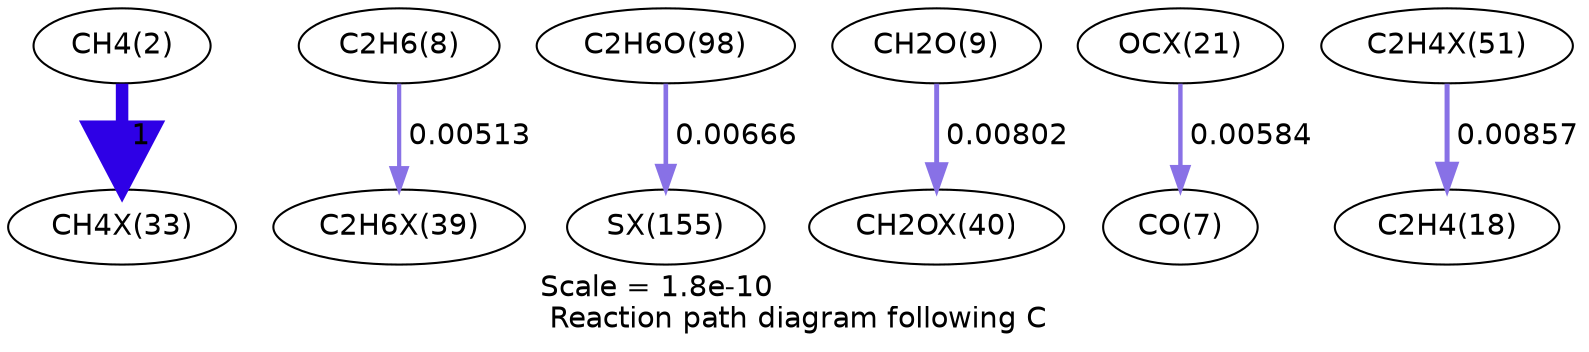 digraph reaction_paths {
center=1;
s4 -> s48[fontname="Helvetica", penwidth=6, arrowsize=3, color="0.7, 1.5, 0.9"
, label=" 1"];
s10 -> s54[fontname="Helvetica", penwidth=2.02, arrowsize=1.01, color="0.7, 0.505, 0.9"
, label=" 0.00513"];
s26 -> s75[fontname="Helvetica", penwidth=2.22, arrowsize=1.11, color="0.7, 0.507, 0.9"
, label=" 0.00666"];
s11 -> s55[fontname="Helvetica", penwidth=2.36, arrowsize=1.18, color="0.7, 0.508, 0.9"
, label=" 0.00802"];
s41 -> s9[fontname="Helvetica", penwidth=2.12, arrowsize=1.06, color="0.7, 0.506, 0.9"
, label=" 0.00584"];
s66 -> s20[fontname="Helvetica", penwidth=2.41, arrowsize=1.2, color="0.7, 0.509, 0.9"
, label=" 0.00857"];
s4 [ fontname="Helvetica", label="CH4(2)"];
s9 [ fontname="Helvetica", label="CO(7)"];
s10 [ fontname="Helvetica", label="C2H6(8)"];
s11 [ fontname="Helvetica", label="CH2O(9)"];
s20 [ fontname="Helvetica", label="C2H4(18)"];
s26 [ fontname="Helvetica", label="C2H6O(98)"];
s41 [ fontname="Helvetica", label="OCX(21)"];
s48 [ fontname="Helvetica", label="CH4X(33)"];
s54 [ fontname="Helvetica", label="C2H6X(39)"];
s55 [ fontname="Helvetica", label="CH2OX(40)"];
s66 [ fontname="Helvetica", label="C2H4X(51)"];
s75 [ fontname="Helvetica", label="SX(155)"];
 label = "Scale = 1.8e-10\l Reaction path diagram following C";
 fontname = "Helvetica";
}
